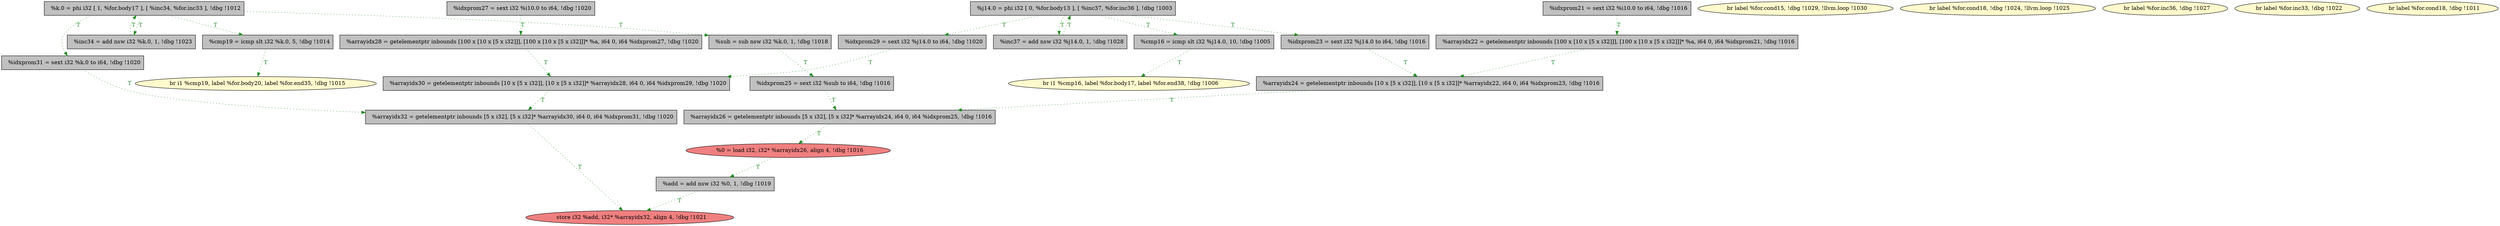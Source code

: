
digraph G {


node801 [fillcolor=grey,label="  %idxprom23 = sext i32 %j14.0 to i64, !dbg !1016",shape=rectangle,style=filled ]
node799 [fillcolor=grey,label="  %arrayidx22 = getelementptr inbounds [100 x [10 x [5 x i32]]], [100 x [10 x [5 x i32]]]* %a, i64 0, i64 %idxprom21, !dbg !1016",shape=rectangle,style=filled ]
node798 [fillcolor=grey,label="  %idxprom21 = sext i32 %i10.0 to i64, !dbg !1016",shape=rectangle,style=filled ]
node796 [fillcolor=grey,label="  %inc37 = add nsw i32 %j14.0, 1, !dbg !1028",shape=rectangle,style=filled ]
node776 [fillcolor=lightcoral,label="  %0 = load i32, i32* %arrayidx26, align 4, !dbg !1016",shape=ellipse,style=filled ]
node782 [fillcolor=lemonchiffon,label="  br label %for.cond15, !dbg !1029, !llvm.loop !1030",shape=ellipse,style=filled ]
node775 [fillcolor=grey,label="  %add = add nsw i32 %0, 1, !dbg !1019",shape=rectangle,style=filled ]
node785 [fillcolor=lemonchiffon,label="  br label %for.cond18, !dbg !1024, !llvm.loop !1025",shape=ellipse,style=filled ]
node778 [fillcolor=grey,label="  %idxprom31 = sext i32 %k.0 to i64, !dbg !1020",shape=rectangle,style=filled ]
node794 [fillcolor=grey,label="  %sub = sub nsw i32 %k.0, 1, !dbg !1018",shape=rectangle,style=filled ]
node790 [fillcolor=grey,label="  %arrayidx30 = getelementptr inbounds [10 x [5 x i32]], [10 x [5 x i32]]* %arrayidx28, i64 0, i64 %idxprom29, !dbg !1020",shape=rectangle,style=filled ]
node774 [fillcolor=grey,label="  %arrayidx28 = getelementptr inbounds [100 x [10 x [5 x i32]]], [100 x [10 x [5 x i32]]]* %a, i64 0, i64 %idxprom27, !dbg !1020",shape=rectangle,style=filled ]
node786 [fillcolor=grey,label="  %j14.0 = phi i32 [ 0, %for.body13 ], [ %inc37, %for.inc36 ], !dbg !1003",shape=rectangle,style=filled ]
node800 [fillcolor=lemonchiffon,label="  br label %for.inc36, !dbg !1027",shape=ellipse,style=filled ]
node773 [fillcolor=grey,label="  %arrayidx32 = getelementptr inbounds [5 x i32], [5 x i32]* %arrayidx30, i64 0, i64 %idxprom31, !dbg !1020",shape=rectangle,style=filled ]
node795 [fillcolor=grey,label="  %idxprom25 = sext i32 %sub to i64, !dbg !1016",shape=rectangle,style=filled ]
node787 [fillcolor=grey,label="  %idxprom27 = sext i32 %i10.0 to i64, !dbg !1020",shape=rectangle,style=filled ]
node777 [fillcolor=grey,label="  %arrayidx26 = getelementptr inbounds [5 x i32], [5 x i32]* %arrayidx24, i64 0, i64 %idxprom25, !dbg !1016",shape=rectangle,style=filled ]
node783 [fillcolor=lemonchiffon,label="  br i1 %cmp16, label %for.body17, label %for.end38, !dbg !1006",shape=ellipse,style=filled ]
node797 [fillcolor=lightcoral,label="  store i32 %add, i32* %arrayidx32, align 4, !dbg !1021",shape=ellipse,style=filled ]
node791 [fillcolor=lemonchiffon,label="  br i1 %cmp19, label %for.body20, label %for.end35, !dbg !1015",shape=ellipse,style=filled ]
node784 [fillcolor=grey,label="  %k.0 = phi i32 [ 1, %for.body17 ], [ %inc34, %for.inc33 ], !dbg !1012",shape=rectangle,style=filled ]
node779 [fillcolor=grey,label="  %cmp19 = icmp slt i32 %k.0, 5, !dbg !1014",shape=rectangle,style=filled ]
node792 [fillcolor=lemonchiffon,label="  br label %for.inc33, !dbg !1022",shape=ellipse,style=filled ]
node780 [fillcolor=grey,label="  %idxprom29 = sext i32 %j14.0 to i64, !dbg !1020",shape=rectangle,style=filled ]
node789 [fillcolor=grey,label="  %inc34 = add nsw i32 %k.0, 1, !dbg !1023",shape=rectangle,style=filled ]
node781 [fillcolor=lemonchiffon,label="  br label %for.cond18, !dbg !1011",shape=ellipse,style=filled ]
node793 [fillcolor=grey,label="  %arrayidx24 = getelementptr inbounds [10 x [5 x i32]], [10 x [5 x i32]]* %arrayidx22, i64 0, i64 %idxprom23, !dbg !1016",shape=rectangle,style=filled ]
node788 [fillcolor=grey,label="  %cmp16 = icmp slt i32 %j14.0, 10, !dbg !1005",shape=rectangle,style=filled ]

node786->node788 [style=dotted,color=forestgreen,label="T",fontcolor=forestgreen ]
node787->node774 [style=dotted,color=forestgreen,label="T",fontcolor=forestgreen ]
node790->node773 [style=dotted,color=forestgreen,label="T",fontcolor=forestgreen ]
node786->node796 [style=dotted,color=forestgreen,label="T",fontcolor=forestgreen ]
node779->node791 [style=dotted,color=forestgreen,label="T",fontcolor=forestgreen ]
node778->node773 [style=dotted,color=forestgreen,label="T",fontcolor=forestgreen ]
node775->node797 [style=dotted,color=forestgreen,label="T",fontcolor=forestgreen ]
node786->node780 [style=dotted,color=forestgreen,label="T",fontcolor=forestgreen ]
node794->node795 [style=dotted,color=forestgreen,label="T",fontcolor=forestgreen ]
node795->node777 [style=dotted,color=forestgreen,label="T",fontcolor=forestgreen ]
node786->node801 [style=dotted,color=forestgreen,label="T",fontcolor=forestgreen ]
node796->node786 [style=dotted,color=forestgreen,label="T",fontcolor=forestgreen ]
node777->node776 [style=dotted,color=forestgreen,label="T",fontcolor=forestgreen ]
node793->node777 [style=dotted,color=forestgreen,label="T",fontcolor=forestgreen ]
node784->node779 [style=dotted,color=forestgreen,label="T",fontcolor=forestgreen ]
node784->node778 [style=dotted,color=forestgreen,label="T",fontcolor=forestgreen ]
node780->node790 [style=dotted,color=forestgreen,label="T",fontcolor=forestgreen ]
node799->node793 [style=dotted,color=forestgreen,label="T",fontcolor=forestgreen ]
node801->node793 [style=dotted,color=forestgreen,label="T",fontcolor=forestgreen ]
node784->node794 [style=dotted,color=forestgreen,label="T",fontcolor=forestgreen ]
node789->node784 [style=dotted,color=forestgreen,label="T",fontcolor=forestgreen ]
node774->node790 [style=dotted,color=forestgreen,label="T",fontcolor=forestgreen ]
node784->node789 [style=dotted,color=forestgreen,label="T",fontcolor=forestgreen ]
node788->node783 [style=dotted,color=forestgreen,label="T",fontcolor=forestgreen ]
node776->node775 [style=dotted,color=forestgreen,label="T",fontcolor=forestgreen ]
node773->node797 [style=dotted,color=forestgreen,label="T",fontcolor=forestgreen ]
node798->node799 [style=dotted,color=forestgreen,label="T",fontcolor=forestgreen ]


}
